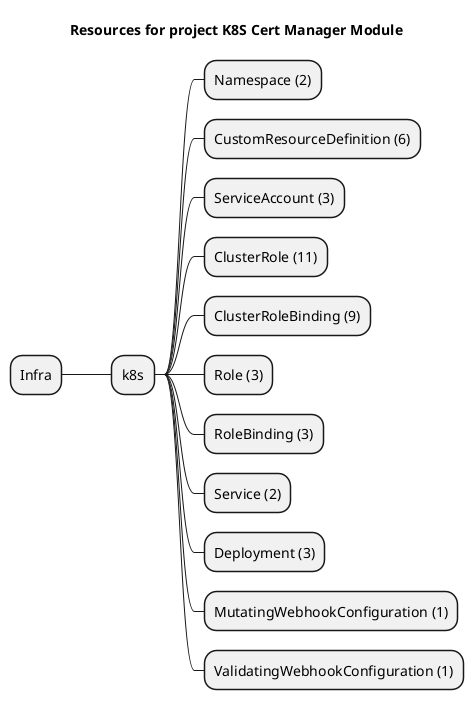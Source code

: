 @startmindmap
title Resources for project K8S Cert Manager Module
skinparam monochrome true
+ Infra
++ k8s
+++ Namespace (2)
+++ CustomResourceDefinition (6)
+++ ServiceAccount (3)
+++ ClusterRole (11)
+++ ClusterRoleBinding (9)
+++ Role (3)
+++ RoleBinding (3)
+++ Service (2)
+++ Deployment (3)
+++ MutatingWebhookConfiguration (1)
+++ ValidatingWebhookConfiguration (1)
@endmindmap
